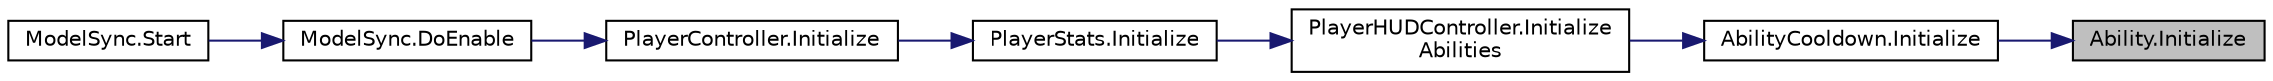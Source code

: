 digraph "Ability.Initialize"
{
 // INTERACTIVE_SVG=YES
 // LATEX_PDF_SIZE
  edge [fontname="Helvetica",fontsize="10",labelfontname="Helvetica",labelfontsize="10"];
  node [fontname="Helvetica",fontsize="10",shape=record];
  rankdir="RL";
  Node1 [label="Ability.Initialize",height=0.2,width=0.4,color="black", fillcolor="grey75", style="filled", fontcolor="black",tooltip=" "];
  Node1 -> Node2 [dir="back",color="midnightblue",fontsize="10",style="solid",fontname="Helvetica"];
  Node2 [label="AbilityCooldown.Initialize",height=0.2,width=0.4,color="black", fillcolor="white", style="filled",URL="$class_ability_cooldown.html#aa01c150ac26f1694a1e174e152510094",tooltip="Initializes the current AbilityCooldown."];
  Node2 -> Node3 [dir="back",color="midnightblue",fontsize="10",style="solid",fontname="Helvetica"];
  Node3 [label="PlayerHUDController.Initialize\lAbilities",height=0.2,width=0.4,color="black", fillcolor="white", style="filled",URL="$class_player_h_u_d_controller.html#adf30ead91cd36140e32d0ad158fbbae4",tooltip=" "];
  Node3 -> Node4 [dir="back",color="midnightblue",fontsize="10",style="solid",fontname="Helvetica"];
  Node4 [label="PlayerStats.Initialize",height=0.2,width=0.4,color="black", fillcolor="white", style="filled",URL="$class_player_stats.html#ae874ab5cbb490cbdcf3f5613b8bc2240",tooltip="Initialize the actual Stats of the Player."];
  Node4 -> Node5 [dir="back",color="midnightblue",fontsize="10",style="solid",fontname="Helvetica"];
  Node5 [label="PlayerController.Initialize",height=0.2,width=0.4,color="black", fillcolor="white", style="filled",URL="$class_player_controller.html#a75e94e4fd555e57e55ab4b7e54024dcf",tooltip="Initialize the PlayerController."];
  Node5 -> Node6 [dir="back",color="midnightblue",fontsize="10",style="solid",fontname="Helvetica"];
  Node6 [label="ModelSync.DoEnable",height=0.2,width=0.4,color="black", fillcolor="white", style="filled",URL="$class_model_sync.html#ab8359f73ae31a7f926c80ebcd7e9444a",tooltip="This starts all the initialization chain for the player."];
  Node6 -> Node7 [dir="back",color="midnightblue",fontsize="10",style="solid",fontname="Helvetica"];
  Node7 [label="ModelSync.Start",height=0.2,width=0.4,color="black", fillcolor="white", style="filled",URL="$class_model_sync.html#a47be08ee3bbd2a173514e74da3dd65cb",tooltip=" "];
}
